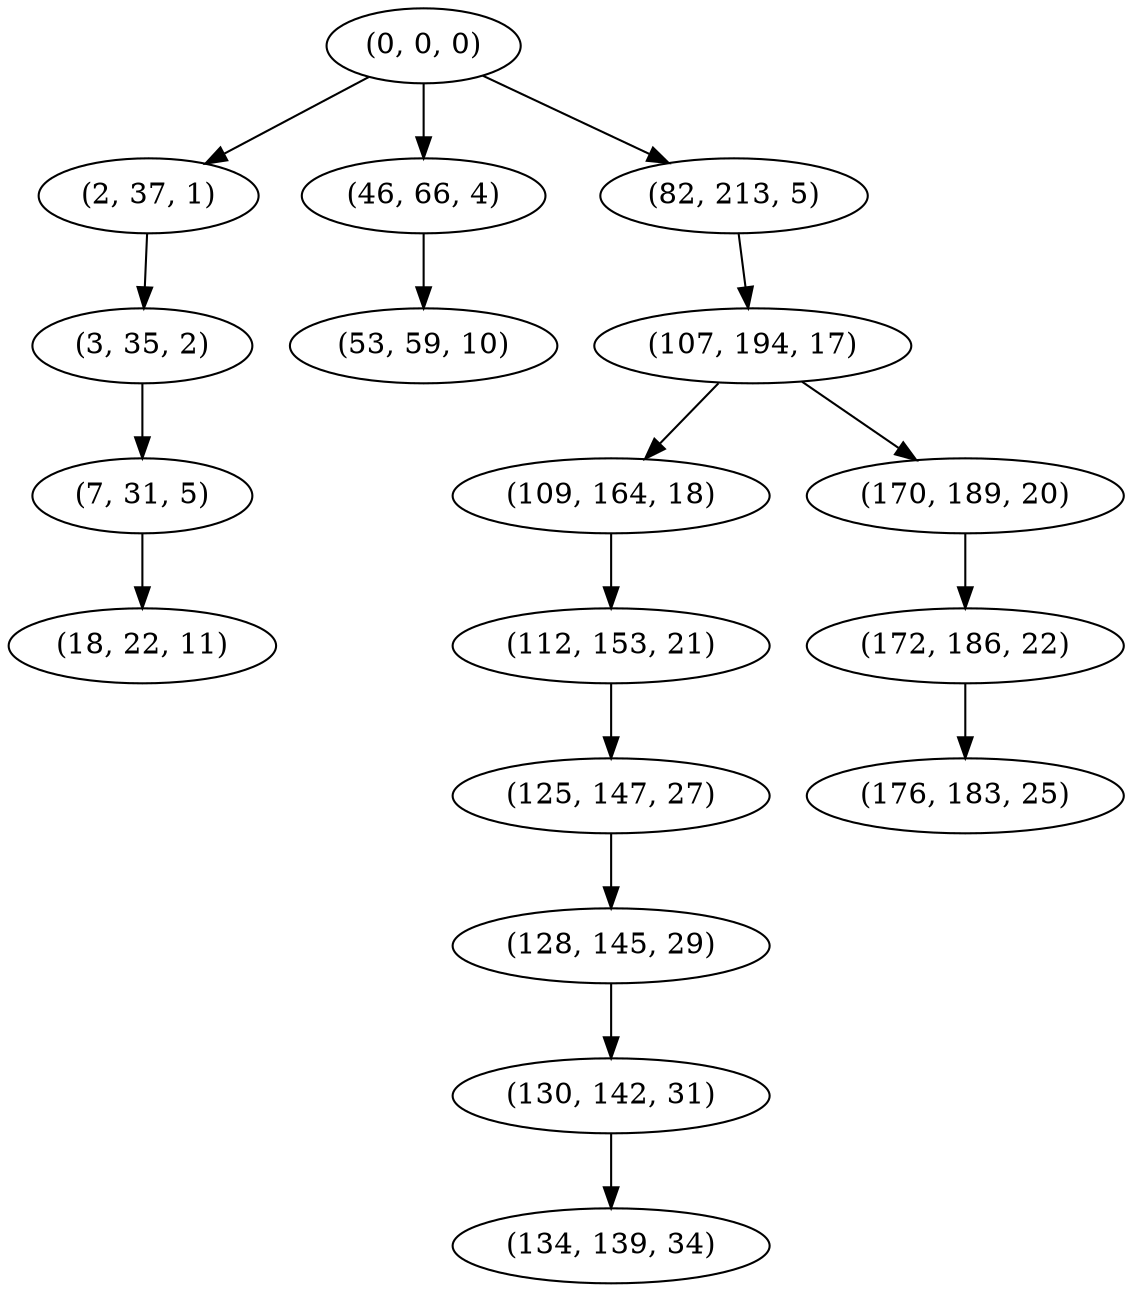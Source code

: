 digraph tree {
    "(0, 0, 0)";
    "(2, 37, 1)";
    "(3, 35, 2)";
    "(7, 31, 5)";
    "(18, 22, 11)";
    "(46, 66, 4)";
    "(53, 59, 10)";
    "(82, 213, 5)";
    "(107, 194, 17)";
    "(109, 164, 18)";
    "(112, 153, 21)";
    "(125, 147, 27)";
    "(128, 145, 29)";
    "(130, 142, 31)";
    "(134, 139, 34)";
    "(170, 189, 20)";
    "(172, 186, 22)";
    "(176, 183, 25)";
    "(0, 0, 0)" -> "(2, 37, 1)";
    "(0, 0, 0)" -> "(46, 66, 4)";
    "(0, 0, 0)" -> "(82, 213, 5)";
    "(2, 37, 1)" -> "(3, 35, 2)";
    "(3, 35, 2)" -> "(7, 31, 5)";
    "(7, 31, 5)" -> "(18, 22, 11)";
    "(46, 66, 4)" -> "(53, 59, 10)";
    "(82, 213, 5)" -> "(107, 194, 17)";
    "(107, 194, 17)" -> "(109, 164, 18)";
    "(107, 194, 17)" -> "(170, 189, 20)";
    "(109, 164, 18)" -> "(112, 153, 21)";
    "(112, 153, 21)" -> "(125, 147, 27)";
    "(125, 147, 27)" -> "(128, 145, 29)";
    "(128, 145, 29)" -> "(130, 142, 31)";
    "(130, 142, 31)" -> "(134, 139, 34)";
    "(170, 189, 20)" -> "(172, 186, 22)";
    "(172, 186, 22)" -> "(176, 183, 25)";
}
